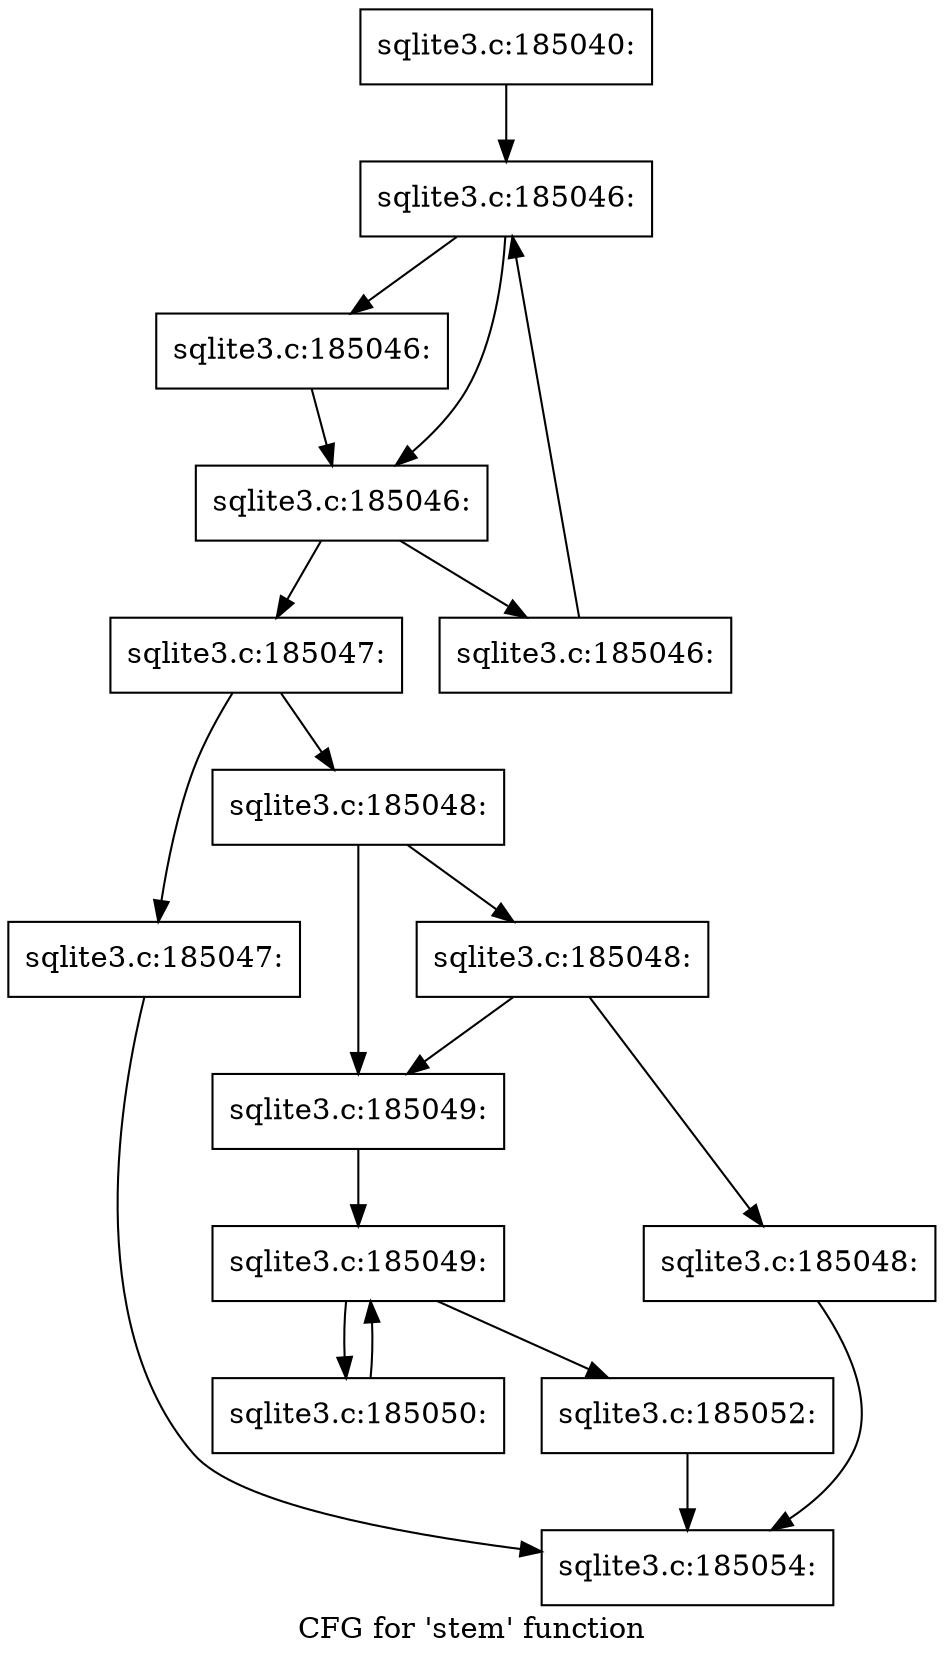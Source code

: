 digraph "CFG for 'stem' function" {
	label="CFG for 'stem' function";

	Node0x55c0faca8e40 [shape=record,label="{sqlite3.c:185040:}"];
	Node0x55c0faca8e40 -> Node0x55c0facb0f00;
	Node0x55c0facb0f00 [shape=record,label="{sqlite3.c:185046:}"];
	Node0x55c0facb0f00 -> Node0x55c0facb1130;
	Node0x55c0facb0f00 -> Node0x55c0facb10e0;
	Node0x55c0facb1130 [shape=record,label="{sqlite3.c:185046:}"];
	Node0x55c0facb1130 -> Node0x55c0facb10e0;
	Node0x55c0facb10e0 [shape=record,label="{sqlite3.c:185046:}"];
	Node0x55c0facb10e0 -> Node0x55c0facb1a50;
	Node0x55c0facb10e0 -> Node0x55c0facb1060;
	Node0x55c0facb1a50 [shape=record,label="{sqlite3.c:185046:}"];
	Node0x55c0facb1a50 -> Node0x55c0facb0f00;
	Node0x55c0facb1060 [shape=record,label="{sqlite3.c:185047:}"];
	Node0x55c0facb1060 -> Node0x55c0facb2150;
	Node0x55c0facb1060 -> Node0x55c0facb21a0;
	Node0x55c0facb2150 [shape=record,label="{sqlite3.c:185047:}"];
	Node0x55c0facb2150 -> Node0x55c0faca8fc0;
	Node0x55c0facb21a0 [shape=record,label="{sqlite3.c:185048:}"];
	Node0x55c0facb21a0 -> Node0x55c0facb27a0;
	Node0x55c0facb21a0 -> Node0x55c0facb2750;
	Node0x55c0facb27a0 [shape=record,label="{sqlite3.c:185048:}"];
	Node0x55c0facb27a0 -> Node0x55c0facb2750;
	Node0x55c0facb27a0 -> Node0x55c0facb2700;
	Node0x55c0facb2700 [shape=record,label="{sqlite3.c:185048:}"];
	Node0x55c0facb2700 -> Node0x55c0faca8fc0;
	Node0x55c0facb2750 [shape=record,label="{sqlite3.c:185049:}"];
	Node0x55c0facb2750 -> Node0x55c0facb2f10;
	Node0x55c0facb2f10 [shape=record,label="{sqlite3.c:185049:}"];
	Node0x55c0facb2f10 -> Node0x55c0facb3290;
	Node0x55c0facb2f10 -> Node0x55c0facb3070;
	Node0x55c0facb3290 [shape=record,label="{sqlite3.c:185050:}"];
	Node0x55c0facb3290 -> Node0x55c0facb2f10;
	Node0x55c0facb3070 [shape=record,label="{sqlite3.c:185052:}"];
	Node0x55c0facb3070 -> Node0x55c0faca8fc0;
	Node0x55c0faca8fc0 [shape=record,label="{sqlite3.c:185054:}"];
}
